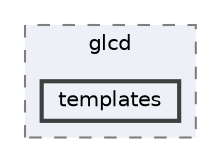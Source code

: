 digraph "C:/microchip/harmony3/gfx/middleware/legato/driver/controller/glcd/templates"
{
 // INTERACTIVE_SVG=YES
 // LATEX_PDF_SIZE
  bgcolor="transparent";
  edge [fontname=Helvetica,fontsize=10,labelfontname=Helvetica,labelfontsize=10];
  node [fontname=Helvetica,fontsize=10,shape=box,height=0.2,width=0.4];
  compound=true
  subgraph clusterdir_023121f983d52950566f2f51d94b9fe4 {
    graph [ bgcolor="#edf0f7", pencolor="grey50", label="glcd", fontname=Helvetica,fontsize=10 style="filled,dashed", URL="dir_023121f983d52950566f2f51d94b9fe4.html",tooltip=""]
  dir_c08640a1c22ddc519a38fdc5519d35c8 [label="templates", fillcolor="#edf0f7", color="grey25", style="filled,bold", URL="dir_c08640a1c22ddc519a38fdc5519d35c8.html",tooltip=""];
  }
}
